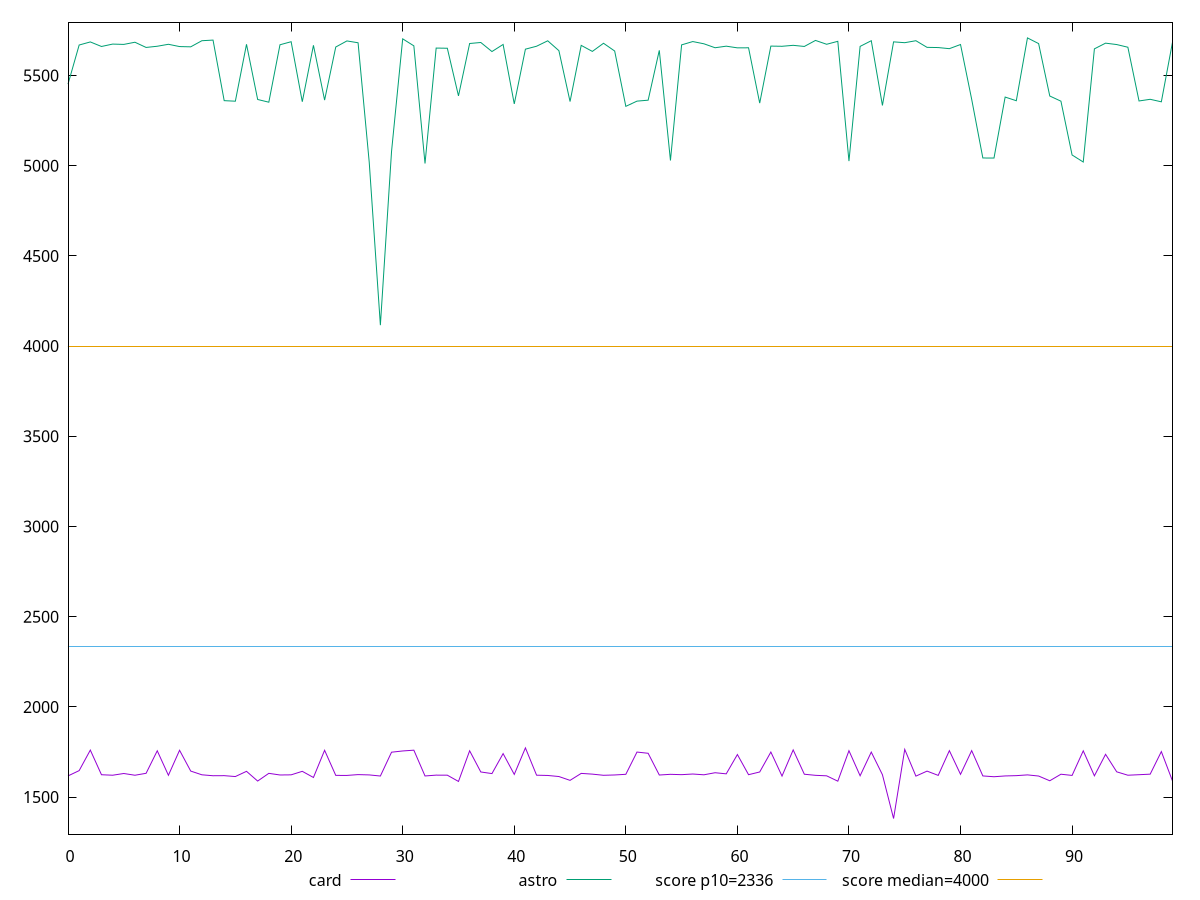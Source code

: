 reset

$card <<EOF
0 1617.392
1 1646.901
2 1760.65
3 1624.0329
4 1621.3157999999999
5 1630.8459000000003
6 1621.236
7 1631.9565
8 1756.7454
9 1621.029
10 1759.589
11 1644.3020999999999
12 1623.6506999999997
13 1618.4547
14 1618.9230000000002
15 1613.973
16 1642.8869999999997
17 1589.0114999999998
18 1631.7540000000001
19 1622.6679000000001
20 1623.4500000000003
21 1642.8944999999999
22 1608.8156999999999
23 1759.5528
24 1620.402
25 1620.2226
26 1624.7733000000003
27 1623.0564000000002
28 1616.8682999999996
29 1748.962
30 1755.8032000000003
31 1760.1381999999999
32 1617.2160000000001
33 1621.8312
34 1621.5486
35 1586.844
36 1756.7314000000001
37 1639.4088000000002
38 1630.4016000000001
39 1741.128
40 1625.8476
41 1772.8284
42 1621.5024
43 1619.9789999999998
44 1614.1259999999997
45 1592.8298999999997
46 1631.4764999999998
47 1627.359
48 1620.948
49 1622.7306
50 1626.384
51 1749.707
52 1742.926
53 1622.4726
54 1626.318
55 1624.3971
56 1627.9641000000001
57 1623.6906
58 1635.1428
59 1629.0084
60 1736.008
61 1624.2633
62 1639.3241999999998
63 1749.726
64 1616.6348999999996
65 1761.614
66 1626.8373
67 1620.7524
68 1617.969
69 1588.335
70 1757.252
71 1618.2968999999998
72 1749.4940000000001
73 1624.1526
74 1381.3253999999997
75 1764.5224
76 1616.3562
77 1644.1094999999998
78 1620.3669
79 1757.438
80 1626.3357
81 1757.5900000000001
82 1617.4139999999998
83 1612.92
84 1617.3296999999998
85 1618.9941000000001
86 1623.189
87 1616.8074
88 1590.6006
89 1626.861
90 1620.2232
91 1756.4679999999998
92 1618.029
93 1737.1819999999998
94 1640.1045000000001
95 1621.3319999999999
96 1624.1757000000002
97 1627.1801999999998
98 1752.2866
99 1589.4324
EOF

$astro <<EOF
0 5452.024000000001
1 5668.9050000000025
2 5685.929999999999
3 5660.737000000002
4 5674.010999999999
5 5672.247999999999
6 5684.253999999997
7 5655.440999999999
8 5662.035999999999
9 5672.909000000001
10 5660.239000000003
11 5658.8179999999975
12 5692.681000000002
13 5696.178000000002
14 5360.449000000002
15 5357.454999999999
16 5672.8640000000005
17 5366.959
18 5351.9169999999995
19 5670.229000000001
20 5687.143999999998
21 5354.439999999999
22 5667.268000000001
23 5363.547999999999
24 5657.732999999999
25 5691.505999999999
26 5681.341999999999
27 5018.971
28 4116.095000000001
29 5078.881
30 5703.11
31 5664.254
32 5012.054999999999
33 5651.991
34 5650.929000000002
35 5386.9400000000005
36 5677.285
37 5682.913999999999
38 5632.6669999999995
39 5671.955
40 5342.448000000001
41 5645.850000000002
42 5662.1640000000025
43 5692.27
44 5637.596
45 5355.585999999998
46 5666.844000000001
47 5633.443999999999
48 5678.551999999999
49 5635.557999999999
50 5328.9569999999985
51 5357.818999999998
52 5363.097000000002
53 5639.357000000002
54 5028.893999999998
55 5669.608000000003
56 5688.055999999998
57 5675.632999999997
58 5653.743999999999
59 5662.457999999999
60 5653.162999999999
61 5653.490000000002
62 5346.745999999997
63 5662.899000000001
64 5661.831999999999
65 5667.160999999998
66 5660.885000000001
67 5694.308000000002
68 5672.971000000001
69 5689.381
70 5025.4569999999985
71 5661.258999999998
72 5692.688000000001
73 5333.920000000001
74 5686.388000000001
75 5681.762999999998
76 5692.696999999999
77 5655.901999999998
78 5654.780000000002
79 5648.639000000002
80 5671.632999999998
81 5367.8600000000015
82 5042.682999999999
83 5042.3060000000005
84 5380.376
85 5360.057000000001
86 5708.268000000001
87 5676.762999999999
88 5386.225999999999
89 5357.527999999998
90 5059.270999999999
91 5020.332
92 5647.601999999999
93 5679.1799999999985
94 5671.413999999998
95 5656.553999999999
96 5358.771999999999
97 5367.972999999997
98 5354.047
99 5684.520999999998
EOF

set key outside below
set xrange [0:99]
set yrange [1294.7865479999996:5794.806852000001]
set trange [1294.7865479999996:5794.806852000001]
set terminal svg size 640, 520 enhanced background rgb 'white'
set output "reports/report_00031_2021-02-24T23-18-18.084Z/first-meaningful-paint/comparison/line/2_vs_3.svg"

plot $card title "card" with line, \
     $astro title "astro" with line, \
     2336 title "score p10=2336", \
     4000 title "score median=4000"

reset
